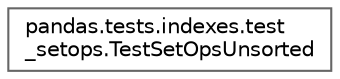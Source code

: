 digraph "Graphical Class Hierarchy"
{
 // LATEX_PDF_SIZE
  bgcolor="transparent";
  edge [fontname=Helvetica,fontsize=10,labelfontname=Helvetica,labelfontsize=10];
  node [fontname=Helvetica,fontsize=10,shape=box,height=0.2,width=0.4];
  rankdir="LR";
  Node0 [id="Node000000",label="pandas.tests.indexes.test\l_setops.TestSetOpsUnsorted",height=0.2,width=0.4,color="grey40", fillcolor="white", style="filled",URL="$d9/dc1/classpandas_1_1tests_1_1indexes_1_1test__setops_1_1TestSetOpsUnsorted.html",tooltip=" "];
}
